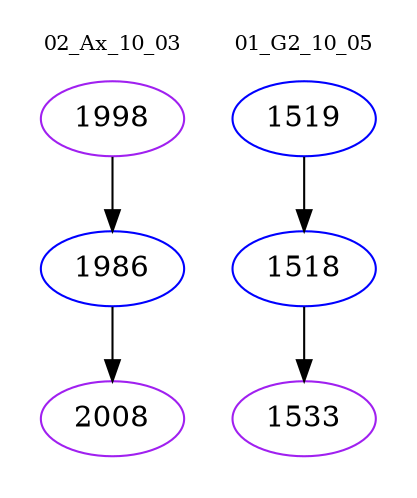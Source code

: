 digraph{
subgraph cluster_0 {
color = white
label = "02_Ax_10_03";
fontsize=10;
T0_1998 [label="1998", color="purple"]
T0_1998 -> T0_1986 [color="black"]
T0_1986 [label="1986", color="blue"]
T0_1986 -> T0_2008 [color="black"]
T0_2008 [label="2008", color="purple"]
}
subgraph cluster_1 {
color = white
label = "01_G2_10_05";
fontsize=10;
T1_1519 [label="1519", color="blue"]
T1_1519 -> T1_1518 [color="black"]
T1_1518 [label="1518", color="blue"]
T1_1518 -> T1_1533 [color="black"]
T1_1533 [label="1533", color="purple"]
}
}
